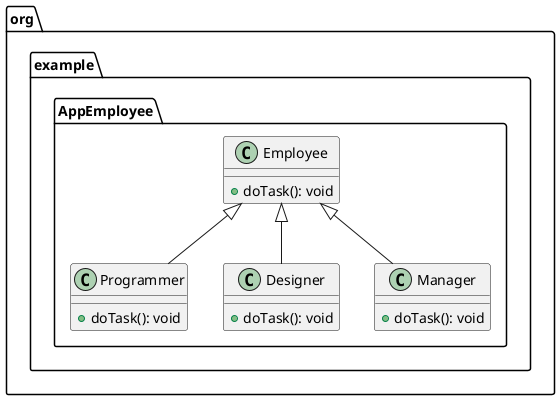 @startuml

package "org.example.AppEmployee" {

    class Employee {
        +doTask(): void
    }

    class Programmer {
        +doTask(): void
    }

    class Designer {
        +doTask(): void
    }

    class Manager {
        +doTask(): void
    }

    Employee <|-- Programmer
    Employee <|-- Designer
    Employee <|-- Manager

}

@enduml
